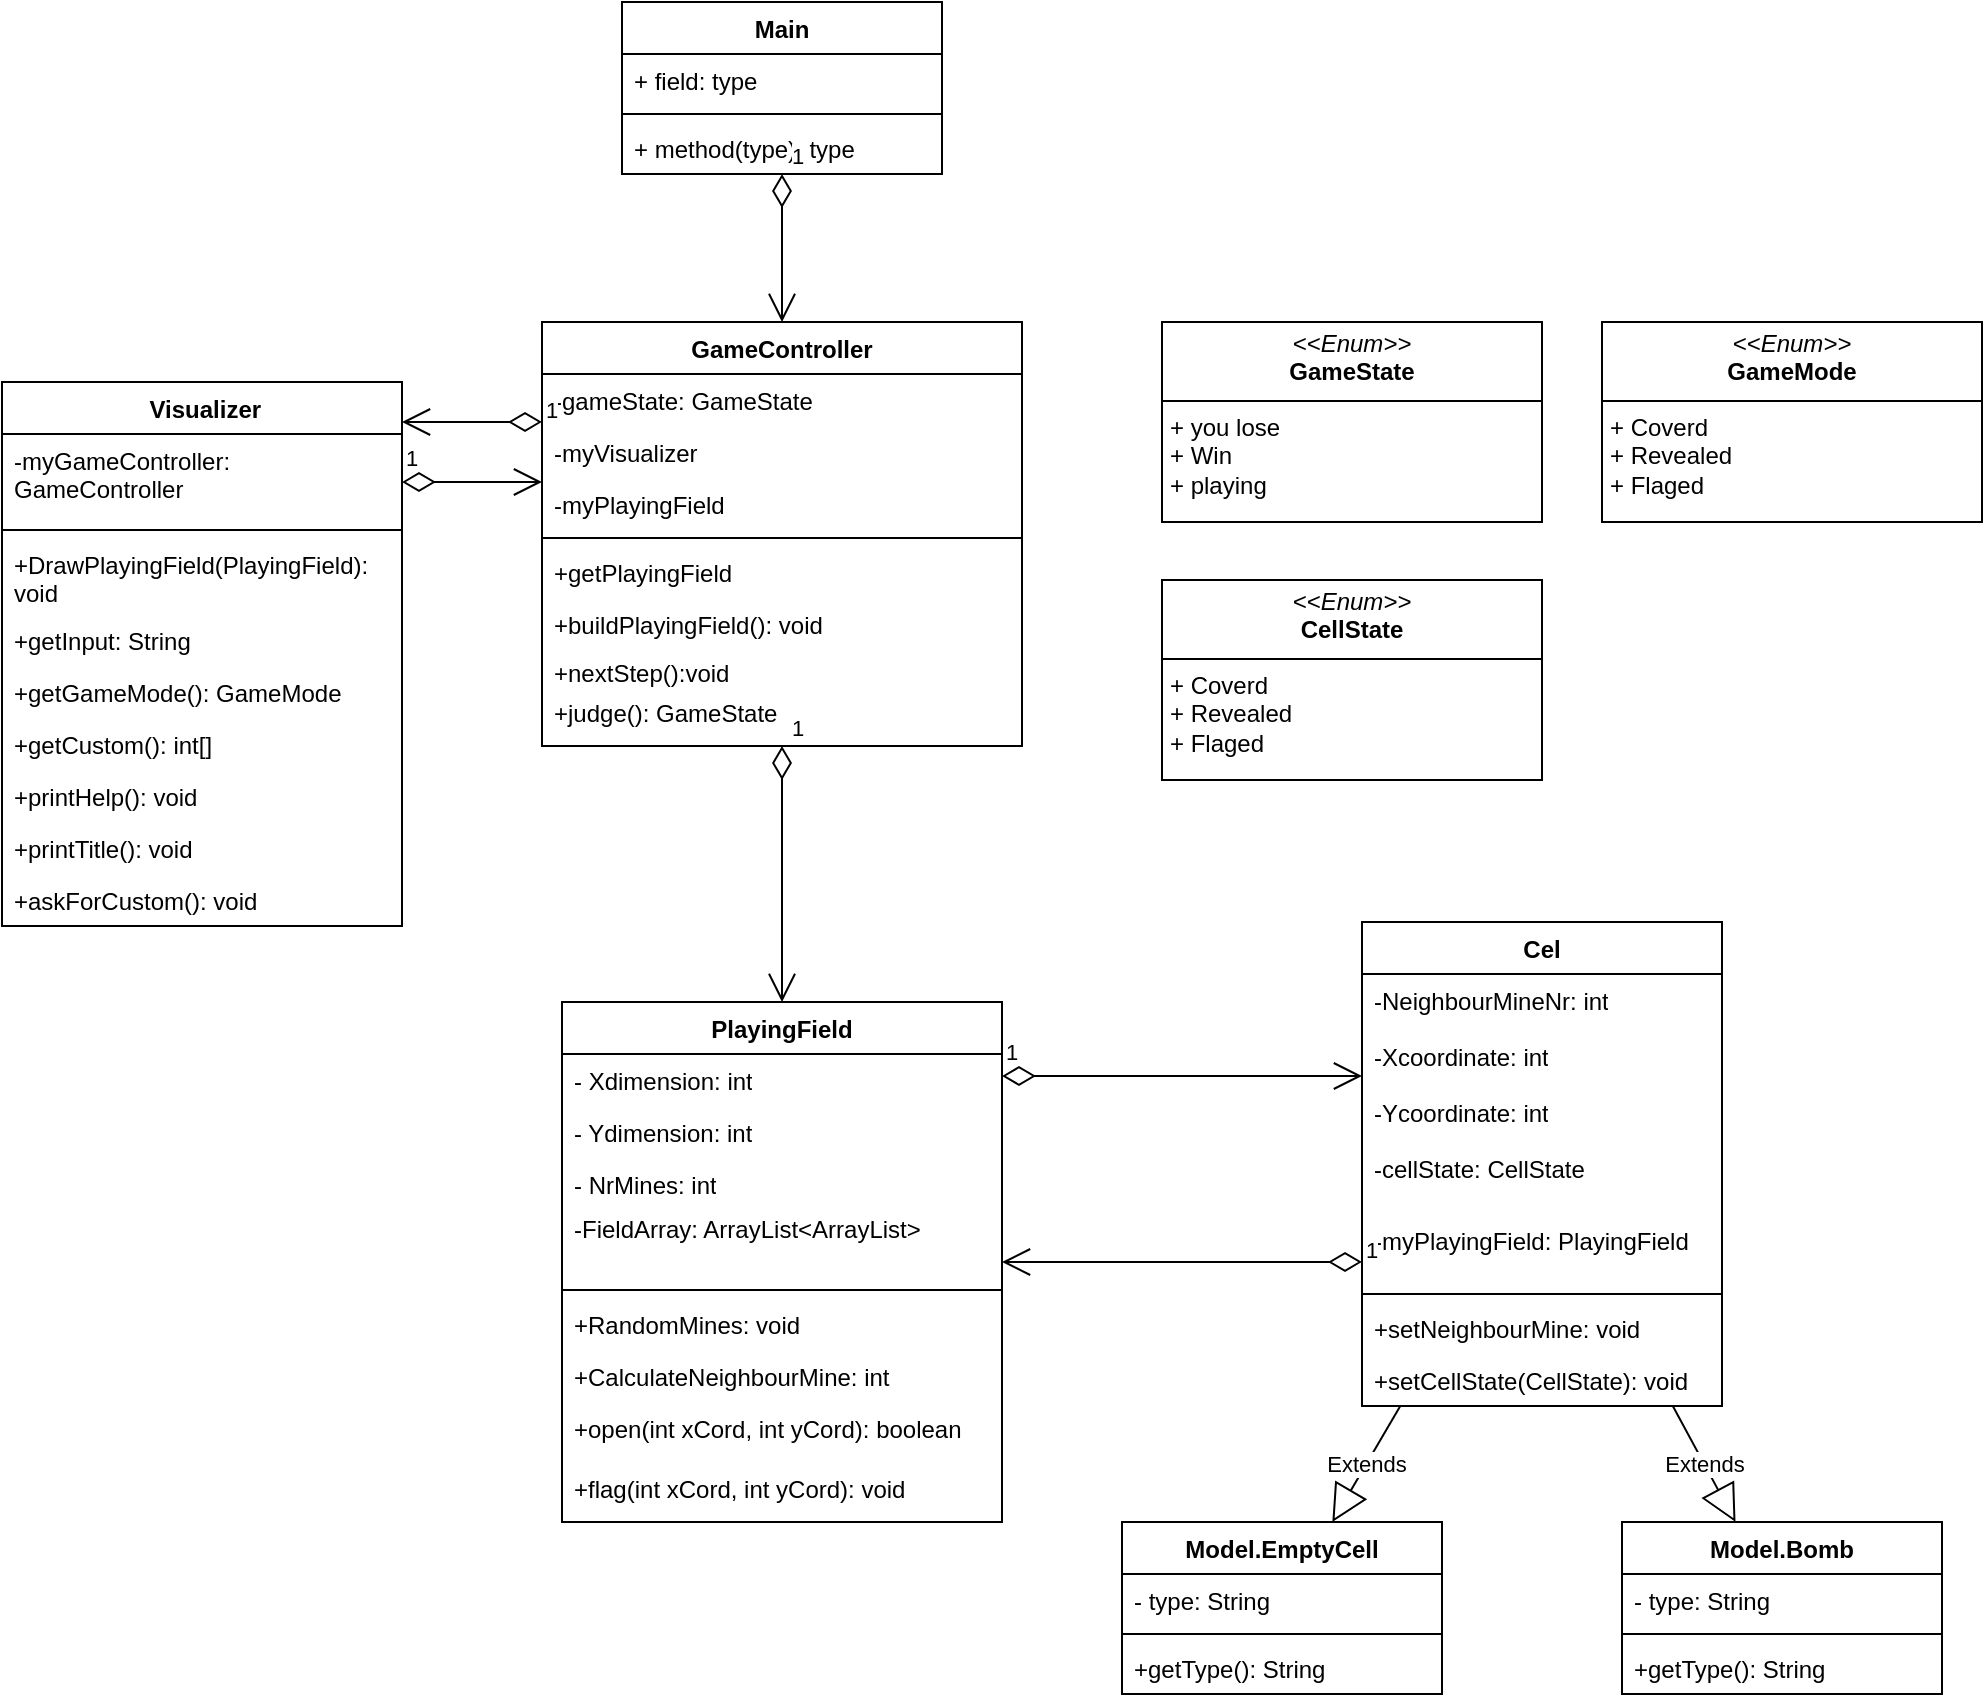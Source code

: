 <mxfile version="23.1.5" type="device">
  <diagram id="C5RBs43oDa-KdzZeNtuy" name="Page-1">
    <mxGraphModel dx="1361" dy="708" grid="1" gridSize="10" guides="1" tooltips="1" connect="1" arrows="1" fold="1" page="1" pageScale="1" pageWidth="827" pageHeight="1169" math="0" shadow="0">
      <root>
        <mxCell id="WIyWlLk6GJQsqaUBKTNV-0" />
        <mxCell id="WIyWlLk6GJQsqaUBKTNV-1" parent="WIyWlLk6GJQsqaUBKTNV-0" />
        <mxCell id="NFtFXTmuyEwcGe3_4Hr9-18" value="&lt;p style=&quot;margin:0px;margin-top:4px;text-align:center;&quot;&gt;&lt;i&gt;&amp;lt;&amp;lt;Enum&amp;gt;&amp;gt;&lt;/i&gt;&lt;br&gt;&lt;b&gt;Game&lt;/b&gt;&lt;b style=&quot;background-color: initial;&quot;&gt;State&lt;/b&gt;&lt;/p&gt;&lt;hr size=&quot;1&quot; style=&quot;border-style:solid;&quot;&gt;&lt;p style=&quot;margin:0px;margin-left:4px;&quot;&gt;+ you lose&lt;br&gt;+ Win&lt;/p&gt;&lt;p style=&quot;margin:0px;margin-left:4px;&quot;&gt;+ playing&lt;/p&gt;&lt;p style=&quot;margin:0px;margin-left:4px;&quot;&gt;&lt;br&gt;&lt;/p&gt;" style="verticalAlign=top;align=left;overflow=fill;html=1;whiteSpace=wrap;" parent="WIyWlLk6GJQsqaUBKTNV-1" vertex="1">
          <mxGeometry x="780" y="390" width="190" height="100" as="geometry" />
        </mxCell>
        <mxCell id="NFtFXTmuyEwcGe3_4Hr9-19" value="Main" style="swimlane;fontStyle=1;align=center;verticalAlign=top;childLayout=stackLayout;horizontal=1;startSize=26;horizontalStack=0;resizeParent=1;resizeParentMax=0;resizeLast=0;collapsible=1;marginBottom=0;whiteSpace=wrap;html=1;" parent="WIyWlLk6GJQsqaUBKTNV-1" vertex="1">
          <mxGeometry x="510" y="230" width="160" height="86" as="geometry" />
        </mxCell>
        <mxCell id="NFtFXTmuyEwcGe3_4Hr9-20" value="+ field: type" style="text;strokeColor=none;fillColor=none;align=left;verticalAlign=top;spacingLeft=4;spacingRight=4;overflow=hidden;rotatable=0;points=[[0,0.5],[1,0.5]];portConstraint=eastwest;whiteSpace=wrap;html=1;" parent="NFtFXTmuyEwcGe3_4Hr9-19" vertex="1">
          <mxGeometry y="26" width="160" height="26" as="geometry" />
        </mxCell>
        <mxCell id="NFtFXTmuyEwcGe3_4Hr9-21" value="" style="line;strokeWidth=1;fillColor=none;align=left;verticalAlign=middle;spacingTop=-1;spacingLeft=3;spacingRight=3;rotatable=0;labelPosition=right;points=[];portConstraint=eastwest;strokeColor=inherit;" parent="NFtFXTmuyEwcGe3_4Hr9-19" vertex="1">
          <mxGeometry y="52" width="160" height="8" as="geometry" />
        </mxCell>
        <mxCell id="NFtFXTmuyEwcGe3_4Hr9-22" value="+ method(type): type" style="text;strokeColor=none;fillColor=none;align=left;verticalAlign=top;spacingLeft=4;spacingRight=4;overflow=hidden;rotatable=0;points=[[0,0.5],[1,0.5]];portConstraint=eastwest;whiteSpace=wrap;html=1;" parent="NFtFXTmuyEwcGe3_4Hr9-19" vertex="1">
          <mxGeometry y="60" width="160" height="26" as="geometry" />
        </mxCell>
        <mxCell id="NFtFXTmuyEwcGe3_4Hr9-23" value="Cel" style="swimlane;fontStyle=1;align=center;verticalAlign=top;childLayout=stackLayout;horizontal=1;startSize=26;horizontalStack=0;resizeParent=1;resizeParentMax=0;resizeLast=0;collapsible=1;marginBottom=0;whiteSpace=wrap;html=1;" parent="WIyWlLk6GJQsqaUBKTNV-1" vertex="1">
          <mxGeometry x="880" y="690" width="180" height="242" as="geometry" />
        </mxCell>
        <mxCell id="NFtFXTmuyEwcGe3_4Hr9-42" value="-NeighbourMineNr&lt;span style=&quot;background-color: initial;&quot;&gt;: int&lt;/span&gt;" style="text;strokeColor=none;fillColor=none;align=left;verticalAlign=top;spacingLeft=4;spacingRight=4;overflow=hidden;rotatable=0;points=[[0,0.5],[1,0.5]];portConstraint=eastwest;whiteSpace=wrap;html=1;" parent="NFtFXTmuyEwcGe3_4Hr9-23" vertex="1">
          <mxGeometry y="26" width="180" height="28" as="geometry" />
        </mxCell>
        <mxCell id="NFtFXTmuyEwcGe3_4Hr9-57" value="-Xcoordinate: int" style="text;strokeColor=none;fillColor=none;align=left;verticalAlign=top;spacingLeft=4;spacingRight=4;overflow=hidden;rotatable=0;points=[[0,0.5],[1,0.5]];portConstraint=eastwest;whiteSpace=wrap;html=1;" parent="NFtFXTmuyEwcGe3_4Hr9-23" vertex="1">
          <mxGeometry y="54" width="180" height="28" as="geometry" />
        </mxCell>
        <mxCell id="NFtFXTmuyEwcGe3_4Hr9-59" value="-Ycoordinate: int" style="text;strokeColor=none;fillColor=none;align=left;verticalAlign=top;spacingLeft=4;spacingRight=4;overflow=hidden;rotatable=0;points=[[0,0.5],[1,0.5]];portConstraint=eastwest;whiteSpace=wrap;html=1;" parent="NFtFXTmuyEwcGe3_4Hr9-23" vertex="1">
          <mxGeometry y="82" width="180" height="28" as="geometry" />
        </mxCell>
        <mxCell id="2Rxrx2gtLzDjUHHl7P1H-8" value="-cellState: CellState" style="text;strokeColor=none;fillColor=none;align=left;verticalAlign=top;spacingLeft=4;spacingRight=4;overflow=hidden;rotatable=0;points=[[0,0.5],[1,0.5]];portConstraint=eastwest;whiteSpace=wrap;html=1;" parent="NFtFXTmuyEwcGe3_4Hr9-23" vertex="1">
          <mxGeometry y="110" width="180" height="36" as="geometry" />
        </mxCell>
        <mxCell id="NFtFXTmuyEwcGe3_4Hr9-58" value="-myPlayingField: PlayingField" style="text;strokeColor=none;fillColor=none;align=left;verticalAlign=top;spacingLeft=4;spacingRight=4;overflow=hidden;rotatable=0;points=[[0,0.5],[1,0.5]];portConstraint=eastwest;whiteSpace=wrap;html=1;" parent="NFtFXTmuyEwcGe3_4Hr9-23" vertex="1">
          <mxGeometry y="146" width="180" height="36" as="geometry" />
        </mxCell>
        <mxCell id="NFtFXTmuyEwcGe3_4Hr9-25" value="" style="line;strokeWidth=1;fillColor=none;align=left;verticalAlign=middle;spacingTop=-1;spacingLeft=3;spacingRight=3;rotatable=0;labelPosition=right;points=[];portConstraint=eastwest;strokeColor=inherit;" parent="NFtFXTmuyEwcGe3_4Hr9-23" vertex="1">
          <mxGeometry y="182" width="180" height="8" as="geometry" />
        </mxCell>
        <mxCell id="NFtFXTmuyEwcGe3_4Hr9-26" value="+setNeighbourMine: void" style="text;strokeColor=none;fillColor=none;align=left;verticalAlign=top;spacingLeft=4;spacingRight=4;overflow=hidden;rotatable=0;points=[[0,0.5],[1,0.5]];portConstraint=eastwest;whiteSpace=wrap;html=1;" parent="NFtFXTmuyEwcGe3_4Hr9-23" vertex="1">
          <mxGeometry y="190" width="180" height="26" as="geometry" />
        </mxCell>
        <mxCell id="iSGJ1RGGotwM2k6XSL8e-6" value="+setCellState(CellState): void" style="text;strokeColor=none;fillColor=none;align=left;verticalAlign=top;spacingLeft=4;spacingRight=4;overflow=hidden;rotatable=0;points=[[0,0.5],[1,0.5]];portConstraint=eastwest;whiteSpace=wrap;html=1;" parent="NFtFXTmuyEwcGe3_4Hr9-23" vertex="1">
          <mxGeometry y="216" width="180" height="26" as="geometry" />
        </mxCell>
        <mxCell id="NFtFXTmuyEwcGe3_4Hr9-27" value="PlayingField" style="swimlane;fontStyle=1;align=center;verticalAlign=top;childLayout=stackLayout;horizontal=1;startSize=26;horizontalStack=0;resizeParent=1;resizeParentMax=0;resizeLast=0;collapsible=1;marginBottom=0;whiteSpace=wrap;html=1;" parent="WIyWlLk6GJQsqaUBKTNV-1" vertex="1">
          <mxGeometry x="480" y="730" width="220" height="260" as="geometry" />
        </mxCell>
        <mxCell id="NFtFXTmuyEwcGe3_4Hr9-1" value="- Xdimension: int" style="text;strokeColor=none;fillColor=none;align=left;verticalAlign=top;spacingLeft=4;spacingRight=4;overflow=hidden;rotatable=0;points=[[0,0.5],[1,0.5]];portConstraint=eastwest;whiteSpace=wrap;html=1;" parent="NFtFXTmuyEwcGe3_4Hr9-27" vertex="1">
          <mxGeometry y="26" width="220" height="26" as="geometry" />
        </mxCell>
        <mxCell id="NFtFXTmuyEwcGe3_4Hr9-2" value="- Ydimension: int" style="text;strokeColor=none;fillColor=none;align=left;verticalAlign=top;spacingLeft=4;spacingRight=4;overflow=hidden;rotatable=0;points=[[0,0.5],[1,0.5]];portConstraint=eastwest;whiteSpace=wrap;html=1;" parent="NFtFXTmuyEwcGe3_4Hr9-27" vertex="1">
          <mxGeometry y="52" width="220" height="26" as="geometry" />
        </mxCell>
        <mxCell id="NFtFXTmuyEwcGe3_4Hr9-3" value="- NrMines: int" style="text;strokeColor=none;fillColor=none;align=left;verticalAlign=top;spacingLeft=4;spacingRight=4;overflow=hidden;rotatable=0;points=[[0,0.5],[1,0.5]];portConstraint=eastwest;whiteSpace=wrap;html=1;" parent="NFtFXTmuyEwcGe3_4Hr9-27" vertex="1">
          <mxGeometry y="78" width="220" height="22" as="geometry" />
        </mxCell>
        <mxCell id="NFtFXTmuyEwcGe3_4Hr9-40" value="-FieldArray: ArrayList&amp;lt;ArrayList&amp;gt;" style="text;strokeColor=none;fillColor=none;align=left;verticalAlign=top;spacingLeft=4;spacingRight=4;overflow=hidden;rotatable=0;points=[[0,0.5],[1,0.5]];portConstraint=eastwest;whiteSpace=wrap;html=1;" parent="NFtFXTmuyEwcGe3_4Hr9-27" vertex="1">
          <mxGeometry y="100" width="220" height="40" as="geometry" />
        </mxCell>
        <mxCell id="NFtFXTmuyEwcGe3_4Hr9-29" value="" style="line;strokeWidth=1;fillColor=none;align=left;verticalAlign=middle;spacingTop=-1;spacingLeft=3;spacingRight=3;rotatable=0;labelPosition=right;points=[];portConstraint=eastwest;strokeColor=inherit;" parent="NFtFXTmuyEwcGe3_4Hr9-27" vertex="1">
          <mxGeometry y="140" width="220" height="8" as="geometry" />
        </mxCell>
        <mxCell id="NFtFXTmuyEwcGe3_4Hr9-30" value="+RandomMines: void" style="text;strokeColor=none;fillColor=none;align=left;verticalAlign=top;spacingLeft=4;spacingRight=4;overflow=hidden;rotatable=0;points=[[0,0.5],[1,0.5]];portConstraint=eastwest;whiteSpace=wrap;html=1;" parent="NFtFXTmuyEwcGe3_4Hr9-27" vertex="1">
          <mxGeometry y="148" width="220" height="26" as="geometry" />
        </mxCell>
        <mxCell id="NFtFXTmuyEwcGe3_4Hr9-41" value="+CalculateNeighbourMine: int" style="text;strokeColor=none;fillColor=none;align=left;verticalAlign=top;spacingLeft=4;spacingRight=4;overflow=hidden;rotatable=0;points=[[0,0.5],[1,0.5]];portConstraint=eastwest;whiteSpace=wrap;html=1;" parent="NFtFXTmuyEwcGe3_4Hr9-27" vertex="1">
          <mxGeometry y="174" width="220" height="26" as="geometry" />
        </mxCell>
        <mxCell id="iSGJ1RGGotwM2k6XSL8e-4" value="+open(int xCord, int yCord): boolean" style="text;strokeColor=none;fillColor=none;align=left;verticalAlign=top;spacingLeft=4;spacingRight=4;overflow=hidden;rotatable=0;points=[[0,0.5],[1,0.5]];portConstraint=eastwest;whiteSpace=wrap;html=1;" parent="NFtFXTmuyEwcGe3_4Hr9-27" vertex="1">
          <mxGeometry y="200" width="220" height="30" as="geometry" />
        </mxCell>
        <mxCell id="iSGJ1RGGotwM2k6XSL8e-5" value="+flag(int xCord, int yCord): void" style="text;strokeColor=none;fillColor=none;align=left;verticalAlign=top;spacingLeft=4;spacingRight=4;overflow=hidden;rotatable=0;points=[[0,0.5],[1,0.5]];portConstraint=eastwest;whiteSpace=wrap;html=1;" parent="NFtFXTmuyEwcGe3_4Hr9-27" vertex="1">
          <mxGeometry y="230" width="220" height="30" as="geometry" />
        </mxCell>
        <mxCell id="NFtFXTmuyEwcGe3_4Hr9-35" value="&amp;nbsp;Visualizer" style="swimlane;fontStyle=1;align=center;verticalAlign=top;childLayout=stackLayout;horizontal=1;startSize=26;horizontalStack=0;resizeParent=1;resizeParentMax=0;resizeLast=0;collapsible=1;marginBottom=0;whiteSpace=wrap;html=1;" parent="WIyWlLk6GJQsqaUBKTNV-1" vertex="1">
          <mxGeometry x="200" y="420" width="200" height="272" as="geometry" />
        </mxCell>
        <mxCell id="iSGJ1RGGotwM2k6XSL8e-0" value="-myGameController: GameController" style="text;strokeColor=none;fillColor=none;align=left;verticalAlign=top;spacingLeft=4;spacingRight=4;overflow=hidden;rotatable=0;points=[[0,0.5],[1,0.5]];portConstraint=eastwest;whiteSpace=wrap;html=1;" parent="NFtFXTmuyEwcGe3_4Hr9-35" vertex="1">
          <mxGeometry y="26" width="200" height="44" as="geometry" />
        </mxCell>
        <mxCell id="NFtFXTmuyEwcGe3_4Hr9-37" value="" style="line;strokeWidth=1;fillColor=none;align=left;verticalAlign=middle;spacingTop=-1;spacingLeft=3;spacingRight=3;rotatable=0;labelPosition=right;points=[];portConstraint=eastwest;strokeColor=inherit;" parent="NFtFXTmuyEwcGe3_4Hr9-35" vertex="1">
          <mxGeometry y="70" width="200" height="8" as="geometry" />
        </mxCell>
        <mxCell id="NFtFXTmuyEwcGe3_4Hr9-38" value="+DrawPlayingField(PlayingField): void" style="text;strokeColor=none;fillColor=none;align=left;verticalAlign=top;spacingLeft=4;spacingRight=4;overflow=hidden;rotatable=0;points=[[0,0.5],[1,0.5]];portConstraint=eastwest;whiteSpace=wrap;html=1;" parent="NFtFXTmuyEwcGe3_4Hr9-35" vertex="1">
          <mxGeometry y="78" width="200" height="38" as="geometry" />
        </mxCell>
        <mxCell id="NFtFXTmuyEwcGe3_4Hr9-71" value="+getInput: String&lt;div&gt;&lt;br/&gt;&lt;/div&gt;" style="text;strokeColor=none;fillColor=none;align=left;verticalAlign=top;spacingLeft=4;spacingRight=4;overflow=hidden;rotatable=0;points=[[0,0.5],[1,0.5]];portConstraint=eastwest;whiteSpace=wrap;html=1;" parent="NFtFXTmuyEwcGe3_4Hr9-35" vertex="1">
          <mxGeometry y="116" width="200" height="26" as="geometry" />
        </mxCell>
        <mxCell id="YhLjEzLNA6tBgtqfG-O4-1" value="+getGameMode(): GameMode" style="text;strokeColor=none;fillColor=none;align=left;verticalAlign=top;spacingLeft=4;spacingRight=4;overflow=hidden;rotatable=0;points=[[0,0.5],[1,0.5]];portConstraint=eastwest;whiteSpace=wrap;html=1;" vertex="1" parent="NFtFXTmuyEwcGe3_4Hr9-35">
          <mxGeometry y="142" width="200" height="26" as="geometry" />
        </mxCell>
        <mxCell id="YhLjEzLNA6tBgtqfG-O4-2" value="+getCustom(): int[]" style="text;strokeColor=none;fillColor=none;align=left;verticalAlign=top;spacingLeft=4;spacingRight=4;overflow=hidden;rotatable=0;points=[[0,0.5],[1,0.5]];portConstraint=eastwest;whiteSpace=wrap;html=1;" vertex="1" parent="NFtFXTmuyEwcGe3_4Hr9-35">
          <mxGeometry y="168" width="200" height="26" as="geometry" />
        </mxCell>
        <mxCell id="YhLjEzLNA6tBgtqfG-O4-3" value="+printHelp(): void" style="text;strokeColor=none;fillColor=none;align=left;verticalAlign=top;spacingLeft=4;spacingRight=4;overflow=hidden;rotatable=0;points=[[0,0.5],[1,0.5]];portConstraint=eastwest;whiteSpace=wrap;html=1;" vertex="1" parent="NFtFXTmuyEwcGe3_4Hr9-35">
          <mxGeometry y="194" width="200" height="26" as="geometry" />
        </mxCell>
        <mxCell id="YhLjEzLNA6tBgtqfG-O4-4" value="+printTitle(): void" style="text;strokeColor=none;fillColor=none;align=left;verticalAlign=top;spacingLeft=4;spacingRight=4;overflow=hidden;rotatable=0;points=[[0,0.5],[1,0.5]];portConstraint=eastwest;whiteSpace=wrap;html=1;" vertex="1" parent="NFtFXTmuyEwcGe3_4Hr9-35">
          <mxGeometry y="220" width="200" height="26" as="geometry" />
        </mxCell>
        <mxCell id="YhLjEzLNA6tBgtqfG-O4-5" value="+askForCustom(): void" style="text;strokeColor=none;fillColor=none;align=left;verticalAlign=top;spacingLeft=4;spacingRight=4;overflow=hidden;rotatable=0;points=[[0,0.5],[1,0.5]];portConstraint=eastwest;whiteSpace=wrap;html=1;" vertex="1" parent="NFtFXTmuyEwcGe3_4Hr9-35">
          <mxGeometry y="246" width="200" height="26" as="geometry" />
        </mxCell>
        <mxCell id="NFtFXTmuyEwcGe3_4Hr9-48" value="1" style="endArrow=open;html=1;endSize=12;startArrow=diamondThin;startSize=14;startFill=0;edgeStyle=orthogonalEdgeStyle;align=left;verticalAlign=bottom;rounded=0;" parent="WIyWlLk6GJQsqaUBKTNV-1" source="NFtFXTmuyEwcGe3_4Hr9-27" target="NFtFXTmuyEwcGe3_4Hr9-23" edge="1">
          <mxGeometry x="-1" y="3" relative="1" as="geometry">
            <mxPoint x="635" y="644.5" as="sourcePoint" />
            <mxPoint x="775" y="644.5" as="targetPoint" />
            <Array as="points">
              <mxPoint x="750" y="767" />
              <mxPoint x="750" y="767" />
            </Array>
          </mxGeometry>
        </mxCell>
        <mxCell id="NFtFXTmuyEwcGe3_4Hr9-49" value="Model.EmptyCell" style="swimlane;fontStyle=1;align=center;verticalAlign=top;childLayout=stackLayout;horizontal=1;startSize=26;horizontalStack=0;resizeParent=1;resizeParentMax=0;resizeLast=0;collapsible=1;marginBottom=0;whiteSpace=wrap;html=1;" parent="WIyWlLk6GJQsqaUBKTNV-1" vertex="1">
          <mxGeometry x="760" y="990" width="160" height="86" as="geometry" />
        </mxCell>
        <mxCell id="NFtFXTmuyEwcGe3_4Hr9-50" value="- type: String" style="text;strokeColor=none;fillColor=none;align=left;verticalAlign=top;spacingLeft=4;spacingRight=4;overflow=hidden;rotatable=0;points=[[0,0.5],[1,0.5]];portConstraint=eastwest;whiteSpace=wrap;html=1;" parent="NFtFXTmuyEwcGe3_4Hr9-49" vertex="1">
          <mxGeometry y="26" width="160" height="26" as="geometry" />
        </mxCell>
        <mxCell id="NFtFXTmuyEwcGe3_4Hr9-51" value="" style="line;strokeWidth=1;fillColor=none;align=left;verticalAlign=middle;spacingTop=-1;spacingLeft=3;spacingRight=3;rotatable=0;labelPosition=right;points=[];portConstraint=eastwest;strokeColor=inherit;" parent="NFtFXTmuyEwcGe3_4Hr9-49" vertex="1">
          <mxGeometry y="52" width="160" height="8" as="geometry" />
        </mxCell>
        <mxCell id="NFtFXTmuyEwcGe3_4Hr9-52" value="+getType(): String" style="text;strokeColor=none;fillColor=none;align=left;verticalAlign=top;spacingLeft=4;spacingRight=4;overflow=hidden;rotatable=0;points=[[0,0.5],[1,0.5]];portConstraint=eastwest;whiteSpace=wrap;html=1;" parent="NFtFXTmuyEwcGe3_4Hr9-49" vertex="1">
          <mxGeometry y="60" width="160" height="26" as="geometry" />
        </mxCell>
        <mxCell id="NFtFXTmuyEwcGe3_4Hr9-53" value="Model.Bomb" style="swimlane;fontStyle=1;align=center;verticalAlign=top;childLayout=stackLayout;horizontal=1;startSize=26;horizontalStack=0;resizeParent=1;resizeParentMax=0;resizeLast=0;collapsible=1;marginBottom=0;whiteSpace=wrap;html=1;" parent="WIyWlLk6GJQsqaUBKTNV-1" vertex="1">
          <mxGeometry x="1010" y="990" width="160" height="86" as="geometry" />
        </mxCell>
        <mxCell id="iSGJ1RGGotwM2k6XSL8e-11" value="- type: String" style="text;strokeColor=none;fillColor=none;align=left;verticalAlign=top;spacingLeft=4;spacingRight=4;overflow=hidden;rotatable=0;points=[[0,0.5],[1,0.5]];portConstraint=eastwest;whiteSpace=wrap;html=1;" parent="NFtFXTmuyEwcGe3_4Hr9-53" vertex="1">
          <mxGeometry y="26" width="160" height="26" as="geometry" />
        </mxCell>
        <mxCell id="NFtFXTmuyEwcGe3_4Hr9-55" value="" style="line;strokeWidth=1;fillColor=none;align=left;verticalAlign=middle;spacingTop=-1;spacingLeft=3;spacingRight=3;rotatable=0;labelPosition=right;points=[];portConstraint=eastwest;strokeColor=inherit;" parent="NFtFXTmuyEwcGe3_4Hr9-53" vertex="1">
          <mxGeometry y="52" width="160" height="8" as="geometry" />
        </mxCell>
        <mxCell id="iSGJ1RGGotwM2k6XSL8e-12" value="+getType(): String" style="text;strokeColor=none;fillColor=none;align=left;verticalAlign=top;spacingLeft=4;spacingRight=4;overflow=hidden;rotatable=0;points=[[0,0.5],[1,0.5]];portConstraint=eastwest;whiteSpace=wrap;html=1;" parent="NFtFXTmuyEwcGe3_4Hr9-53" vertex="1">
          <mxGeometry y="60" width="160" height="26" as="geometry" />
        </mxCell>
        <mxCell id="NFtFXTmuyEwcGe3_4Hr9-60" value="1" style="endArrow=open;html=1;endSize=12;startArrow=diamondThin;startSize=14;startFill=0;edgeStyle=orthogonalEdgeStyle;align=left;verticalAlign=bottom;rounded=0;" parent="WIyWlLk6GJQsqaUBKTNV-1" source="NFtFXTmuyEwcGe3_4Hr9-23" target="NFtFXTmuyEwcGe3_4Hr9-27" edge="1">
          <mxGeometry x="-1" y="3" relative="1" as="geometry">
            <mxPoint x="880" y="820" as="sourcePoint" />
            <mxPoint x="590.022" y="846" as="targetPoint" />
            <Array as="points">
              <mxPoint x="830" y="860" />
              <mxPoint x="830" y="860" />
            </Array>
          </mxGeometry>
        </mxCell>
        <mxCell id="NFtFXTmuyEwcGe3_4Hr9-61" value="Extends" style="endArrow=block;endSize=16;endFill=0;html=1;rounded=0;" parent="WIyWlLk6GJQsqaUBKTNV-1" source="NFtFXTmuyEwcGe3_4Hr9-23" target="NFtFXTmuyEwcGe3_4Hr9-49" edge="1">
          <mxGeometry width="160" relative="1" as="geometry">
            <mxPoint x="560" y="854" as="sourcePoint" />
            <mxPoint x="720" y="854" as="targetPoint" />
          </mxGeometry>
        </mxCell>
        <mxCell id="NFtFXTmuyEwcGe3_4Hr9-62" value="Extends" style="endArrow=block;endSize=16;endFill=0;html=1;rounded=0;" parent="WIyWlLk6GJQsqaUBKTNV-1" source="NFtFXTmuyEwcGe3_4Hr9-23" target="NFtFXTmuyEwcGe3_4Hr9-53" edge="1">
          <mxGeometry width="160" relative="1" as="geometry">
            <mxPoint x="560" y="854" as="sourcePoint" />
            <mxPoint x="720" y="854" as="targetPoint" />
          </mxGeometry>
        </mxCell>
        <mxCell id="NFtFXTmuyEwcGe3_4Hr9-68" value="GameController" style="swimlane;fontStyle=1;align=center;verticalAlign=top;childLayout=stackLayout;horizontal=1;startSize=26;horizontalStack=0;resizeParent=1;resizeParentMax=0;resizeLast=0;collapsible=1;marginBottom=0;whiteSpace=wrap;html=1;" parent="WIyWlLk6GJQsqaUBKTNV-1" vertex="1">
          <mxGeometry x="470" y="390" width="240" height="212" as="geometry" />
        </mxCell>
        <mxCell id="NFtFXTmuyEwcGe3_4Hr9-69" value="-gameState: GameState" style="text;strokeColor=none;fillColor=none;align=left;verticalAlign=top;spacingLeft=4;spacingRight=4;overflow=hidden;rotatable=0;points=[[0,0.5],[1,0.5]];portConstraint=eastwest;whiteSpace=wrap;html=1;" parent="NFtFXTmuyEwcGe3_4Hr9-68" vertex="1">
          <mxGeometry y="26" width="240" height="26" as="geometry" />
        </mxCell>
        <mxCell id="iSGJ1RGGotwM2k6XSL8e-7" value="-myVisualizer" style="text;strokeColor=none;fillColor=none;align=left;verticalAlign=top;spacingLeft=4;spacingRight=4;overflow=hidden;rotatable=0;points=[[0,0.5],[1,0.5]];portConstraint=eastwest;whiteSpace=wrap;html=1;" parent="NFtFXTmuyEwcGe3_4Hr9-68" vertex="1">
          <mxGeometry y="52" width="240" height="26" as="geometry" />
        </mxCell>
        <mxCell id="iSGJ1RGGotwM2k6XSL8e-8" value="-myPlayingField" style="text;strokeColor=none;fillColor=none;align=left;verticalAlign=top;spacingLeft=4;spacingRight=4;overflow=hidden;rotatable=0;points=[[0,0.5],[1,0.5]];portConstraint=eastwest;whiteSpace=wrap;html=1;" parent="NFtFXTmuyEwcGe3_4Hr9-68" vertex="1">
          <mxGeometry y="78" width="240" height="26" as="geometry" />
        </mxCell>
        <mxCell id="NFtFXTmuyEwcGe3_4Hr9-70" value="" style="line;strokeWidth=1;fillColor=none;align=left;verticalAlign=middle;spacingTop=-1;spacingLeft=3;spacingRight=3;rotatable=0;labelPosition=right;points=[];portConstraint=eastwest;strokeColor=inherit;" parent="NFtFXTmuyEwcGe3_4Hr9-68" vertex="1">
          <mxGeometry y="104" width="240" height="8" as="geometry" />
        </mxCell>
        <mxCell id="iSGJ1RGGotwM2k6XSL8e-9" value="+getPlayingField" style="text;strokeColor=none;fillColor=none;align=left;verticalAlign=top;spacingLeft=4;spacingRight=4;overflow=hidden;rotatable=0;points=[[0,0.5],[1,0.5]];portConstraint=eastwest;whiteSpace=wrap;html=1;" parent="NFtFXTmuyEwcGe3_4Hr9-68" vertex="1">
          <mxGeometry y="112" width="240" height="26" as="geometry" />
        </mxCell>
        <mxCell id="iSGJ1RGGotwM2k6XSL8e-2" value="+buildPlayingField(&lt;span style=&quot;background-color: initial;&quot;&gt;): void&lt;/span&gt;" style="text;strokeColor=none;fillColor=none;align=left;verticalAlign=top;spacingLeft=4;spacingRight=4;overflow=hidden;rotatable=0;points=[[0,0.5],[1,0.5]];portConstraint=eastwest;whiteSpace=wrap;html=1;" parent="NFtFXTmuyEwcGe3_4Hr9-68" vertex="1">
          <mxGeometry y="138" width="240" height="24" as="geometry" />
        </mxCell>
        <mxCell id="iSGJ1RGGotwM2k6XSL8e-10" value="+nextStep():void" style="text;strokeColor=none;fillColor=none;align=left;verticalAlign=top;spacingLeft=4;spacingRight=4;overflow=hidden;rotatable=0;points=[[0,0.5],[1,0.5]];portConstraint=eastwest;whiteSpace=wrap;html=1;" parent="NFtFXTmuyEwcGe3_4Hr9-68" vertex="1">
          <mxGeometry y="162" width="240" height="20" as="geometry" />
        </mxCell>
        <mxCell id="iSGJ1RGGotwM2k6XSL8e-3" value="+judge(): GameState" style="text;strokeColor=none;fillColor=none;align=left;verticalAlign=top;spacingLeft=4;spacingRight=4;overflow=hidden;rotatable=0;points=[[0,0.5],[1,0.5]];portConstraint=eastwest;whiteSpace=wrap;html=1;" parent="NFtFXTmuyEwcGe3_4Hr9-68" vertex="1">
          <mxGeometry y="182" width="240" height="30" as="geometry" />
        </mxCell>
        <mxCell id="NFtFXTmuyEwcGe3_4Hr9-72" value="1" style="endArrow=open;html=1;endSize=12;startArrow=diamondThin;startSize=14;startFill=0;edgeStyle=orthogonalEdgeStyle;align=left;verticalAlign=bottom;rounded=0;" parent="WIyWlLk6GJQsqaUBKTNV-1" source="NFtFXTmuyEwcGe3_4Hr9-68" target="NFtFXTmuyEwcGe3_4Hr9-27" edge="1">
          <mxGeometry x="-1" y="3" relative="1" as="geometry">
            <mxPoint x="520" y="664" as="sourcePoint" />
            <mxPoint x="680" y="664" as="targetPoint" />
          </mxGeometry>
        </mxCell>
        <mxCell id="NFtFXTmuyEwcGe3_4Hr9-76" value="1" style="endArrow=open;html=1;endSize=12;startArrow=diamondThin;startSize=14;startFill=0;edgeStyle=orthogonalEdgeStyle;align=left;verticalAlign=bottom;rounded=0;" parent="WIyWlLk6GJQsqaUBKTNV-1" source="NFtFXTmuyEwcGe3_4Hr9-68" target="NFtFXTmuyEwcGe3_4Hr9-35" edge="1">
          <mxGeometry x="-1" y="3" relative="1" as="geometry">
            <mxPoint x="380" y="610" as="sourcePoint" />
            <mxPoint x="540" y="610" as="targetPoint" />
            <Array as="points">
              <mxPoint x="430" y="440" />
              <mxPoint x="430" y="440" />
            </Array>
          </mxGeometry>
        </mxCell>
        <mxCell id="NFtFXTmuyEwcGe3_4Hr9-77" value="1" style="endArrow=open;html=1;endSize=12;startArrow=diamondThin;startSize=14;startFill=0;edgeStyle=orthogonalEdgeStyle;align=left;verticalAlign=bottom;rounded=0;" parent="WIyWlLk6GJQsqaUBKTNV-1" source="NFtFXTmuyEwcGe3_4Hr9-35" target="NFtFXTmuyEwcGe3_4Hr9-68" edge="1">
          <mxGeometry x="-1" y="3" relative="1" as="geometry">
            <mxPoint x="380" y="610" as="sourcePoint" />
            <mxPoint x="540" y="610" as="targetPoint" />
            <Array as="points">
              <mxPoint x="430" y="470" />
              <mxPoint x="430" y="470" />
            </Array>
          </mxGeometry>
        </mxCell>
        <mxCell id="NFtFXTmuyEwcGe3_4Hr9-78" value="1" style="endArrow=open;html=1;endSize=12;startArrow=diamondThin;startSize=14;startFill=0;edgeStyle=orthogonalEdgeStyle;align=left;verticalAlign=bottom;rounded=0;" parent="WIyWlLk6GJQsqaUBKTNV-1" source="NFtFXTmuyEwcGe3_4Hr9-19" target="NFtFXTmuyEwcGe3_4Hr9-68" edge="1">
          <mxGeometry x="-1" y="3" relative="1" as="geometry">
            <mxPoint x="440" y="380" as="sourcePoint" />
            <mxPoint x="600" y="380" as="targetPoint" />
          </mxGeometry>
        </mxCell>
        <mxCell id="2Rxrx2gtLzDjUHHl7P1H-0" value="&lt;p style=&quot;margin:0px;margin-top:4px;text-align:center;&quot;&gt;&lt;i&gt;&amp;lt;&amp;lt;Enum&amp;gt;&amp;gt;&lt;/i&gt;&lt;br&gt;&lt;b style=&quot;background-color: initial;&quot;&gt;CellState&lt;/b&gt;&lt;/p&gt;&lt;hr size=&quot;1&quot; style=&quot;border-style:solid;&quot;&gt;&lt;p style=&quot;margin:0px;margin-left:4px;&quot;&gt;+ Coverd&lt;br&gt;+ Revealed&lt;/p&gt;&lt;p style=&quot;margin:0px;margin-left:4px;&quot;&gt;+ Flaged&lt;/p&gt;&lt;p style=&quot;margin:0px;margin-left:4px;&quot;&gt;&lt;br&gt;&lt;/p&gt;" style="verticalAlign=top;align=left;overflow=fill;html=1;whiteSpace=wrap;" parent="WIyWlLk6GJQsqaUBKTNV-1" vertex="1">
          <mxGeometry x="780" y="519" width="190" height="100" as="geometry" />
        </mxCell>
        <mxCell id="YhLjEzLNA6tBgtqfG-O4-0" value="&lt;p style=&quot;margin:0px;margin-top:4px;text-align:center;&quot;&gt;&lt;i&gt;&amp;lt;&amp;lt;Enum&amp;gt;&amp;gt;&lt;/i&gt;&lt;br&gt;&lt;b style=&quot;background-color: initial;&quot;&gt;GameMode&lt;/b&gt;&lt;/p&gt;&lt;hr size=&quot;1&quot; style=&quot;border-style:solid;&quot;&gt;&lt;p style=&quot;margin:0px;margin-left:4px;&quot;&gt;+ Coverd&lt;br&gt;+ Revealed&lt;/p&gt;&lt;p style=&quot;margin:0px;margin-left:4px;&quot;&gt;+ Flaged&lt;/p&gt;&lt;p style=&quot;margin:0px;margin-left:4px;&quot;&gt;&lt;br&gt;&lt;/p&gt;" style="verticalAlign=top;align=left;overflow=fill;html=1;whiteSpace=wrap;" vertex="1" parent="WIyWlLk6GJQsqaUBKTNV-1">
          <mxGeometry x="1000" y="390" width="190" height="100" as="geometry" />
        </mxCell>
      </root>
    </mxGraphModel>
  </diagram>
</mxfile>
